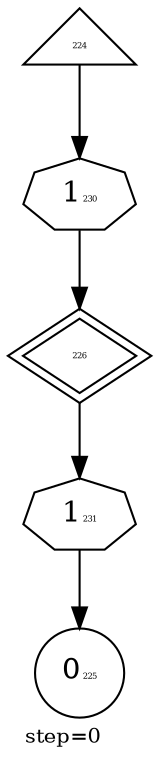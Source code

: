 digraph {
  graph  [labelloc=bottom,labeljust=left,fontsize="10",label="step=0"];
  "224" [shape=triangle,peripheries="1",label=<<FONT POINT-SIZE='4'>224</FONT>>,labelfontcolor=black,color=black];
  "225" [shape=circle,peripheries="1",label=<0<FONT POINT-SIZE='4'>225</FONT>>,labelfontcolor=black,color=black];
  "226" [shape=diamond,peripheries="2",label=<<FONT POINT-SIZE='4'>226</FONT>>,labelfontcolor=black,color=black];
  "230" [label=<1<FONT POINT-SIZE='4'>230</FONT>>,peripheries="1",color=black,shape=septagon];
  "224" -> "230" [color=black];
  "230" -> "226" [color=black];
  "231" [label=<1<FONT POINT-SIZE='4'>231</FONT>>,peripheries="1",color=black,shape=septagon];
  "226" -> "231" [color=black];
  "231" -> "225" [color=black];
}